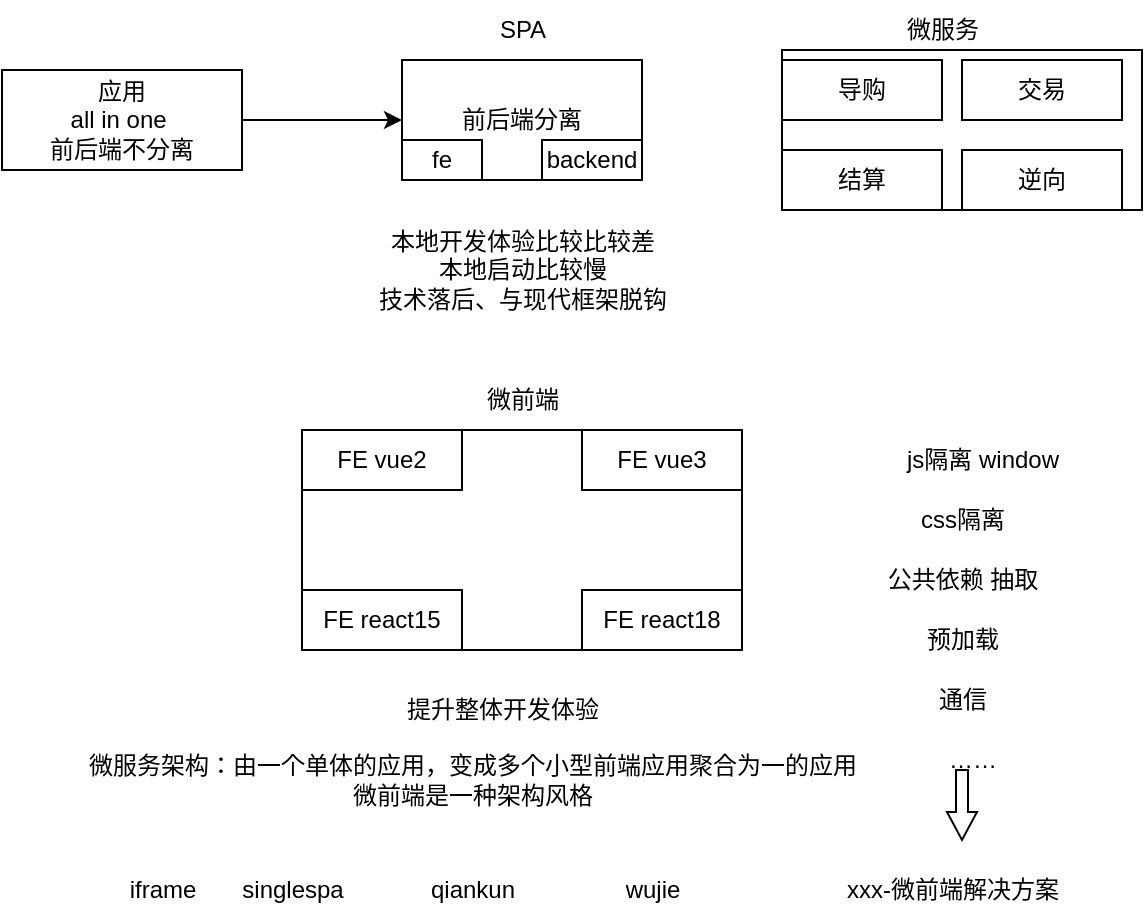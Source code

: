 <mxfile>
    <diagram id="P5W9ALmP14FbatzIrxCb" name="Page-1">
        <mxGraphModel dx="744" dy="310" grid="1" gridSize="10" guides="1" tooltips="1" connect="1" arrows="1" fold="1" page="1" pageScale="1" pageWidth="827" pageHeight="1169" math="0" shadow="0">
            <root>
                <mxCell id="0"/>
                <mxCell id="1" parent="0"/>
                <mxCell id="4" value="" style="edgeStyle=none;html=1;" edge="1" parent="1" source="2" target="3">
                    <mxGeometry relative="1" as="geometry"/>
                </mxCell>
                <mxCell id="2" value="应用&lt;br&gt;all in one&amp;nbsp;&lt;br&gt;前后端不分离" style="whiteSpace=wrap;html=1;" vertex="1" parent="1">
                    <mxGeometry x="50" y="40" width="120" height="50" as="geometry"/>
                </mxCell>
                <mxCell id="3" value="前后端分离&lt;br&gt;" style="whiteSpace=wrap;html=1;" vertex="1" parent="1">
                    <mxGeometry x="250" y="35" width="120" height="60" as="geometry"/>
                </mxCell>
                <mxCell id="5" value="SPA" style="text;html=1;align=center;verticalAlign=middle;resizable=0;points=[];autosize=1;strokeColor=none;fillColor=none;" vertex="1" parent="1">
                    <mxGeometry x="285" y="5" width="50" height="30" as="geometry"/>
                </mxCell>
                <mxCell id="6" value="fe" style="whiteSpace=wrap;html=1;" vertex="1" parent="1">
                    <mxGeometry x="250" y="75" width="40" height="20" as="geometry"/>
                </mxCell>
                <mxCell id="7" value="backend" style="whiteSpace=wrap;html=1;" vertex="1" parent="1">
                    <mxGeometry x="320" y="75" width="50" height="20" as="geometry"/>
                </mxCell>
                <mxCell id="8" value="本地开发体验比较比较差&lt;br&gt;本地启动比较慢&lt;br&gt;技术落后、与现代框架脱钩" style="text;html=1;align=center;verticalAlign=middle;resizable=0;points=[];autosize=1;strokeColor=none;fillColor=none;" vertex="1" parent="1">
                    <mxGeometry x="225" y="110" width="170" height="60" as="geometry"/>
                </mxCell>
                <mxCell id="9" value="" style="whiteSpace=wrap;html=1;" vertex="1" parent="1">
                    <mxGeometry x="440" y="30" width="180" height="80" as="geometry"/>
                </mxCell>
                <mxCell id="10" value="微服务" style="text;html=1;align=center;verticalAlign=middle;resizable=0;points=[];autosize=1;strokeColor=none;fillColor=none;" vertex="1" parent="1">
                    <mxGeometry x="490" y="5" width="60" height="30" as="geometry"/>
                </mxCell>
                <mxCell id="11" value="导购" style="whiteSpace=wrap;html=1;" vertex="1" parent="1">
                    <mxGeometry x="440" y="35" width="80" height="30" as="geometry"/>
                </mxCell>
                <mxCell id="12" value="交易" style="whiteSpace=wrap;html=1;" vertex="1" parent="1">
                    <mxGeometry x="530" y="35" width="80" height="30" as="geometry"/>
                </mxCell>
                <mxCell id="13" value="结算" style="whiteSpace=wrap;html=1;" vertex="1" parent="1">
                    <mxGeometry x="440" y="80" width="80" height="30" as="geometry"/>
                </mxCell>
                <mxCell id="14" value="逆向" style="whiteSpace=wrap;html=1;" vertex="1" parent="1">
                    <mxGeometry x="530" y="80" width="80" height="30" as="geometry"/>
                </mxCell>
                <mxCell id="15" value="微前端" style="text;html=1;align=center;verticalAlign=middle;resizable=0;points=[];autosize=1;strokeColor=none;fillColor=none;" vertex="1" parent="1">
                    <mxGeometry x="280" y="190" width="60" height="30" as="geometry"/>
                </mxCell>
                <mxCell id="16" value="" style="whiteSpace=wrap;html=1;" vertex="1" parent="1">
                    <mxGeometry x="200" y="220" width="220" height="110" as="geometry"/>
                </mxCell>
                <mxCell id="17" value="FE vue2" style="whiteSpace=wrap;html=1;" vertex="1" parent="1">
                    <mxGeometry x="200" y="220" width="80" height="30" as="geometry"/>
                </mxCell>
                <mxCell id="18" value="FE vue3" style="whiteSpace=wrap;html=1;" vertex="1" parent="1">
                    <mxGeometry x="340" y="220" width="80" height="30" as="geometry"/>
                </mxCell>
                <mxCell id="19" value="FE react15" style="whiteSpace=wrap;html=1;" vertex="1" parent="1">
                    <mxGeometry x="200" y="300" width="80" height="30" as="geometry"/>
                </mxCell>
                <mxCell id="20" value="FE react18" style="whiteSpace=wrap;html=1;" vertex="1" parent="1">
                    <mxGeometry x="340" y="300" width="80" height="30" as="geometry"/>
                </mxCell>
                <mxCell id="22" value="提升整体开发体验" style="text;html=1;align=center;verticalAlign=middle;resizable=0;points=[];autosize=1;strokeColor=none;fillColor=none;" vertex="1" parent="1">
                    <mxGeometry x="240" y="345" width="120" height="30" as="geometry"/>
                </mxCell>
                <mxCell id="23" value="微服务架构：由一个单体的应用，变成多个小型前端应用聚合为一的应用&lt;br&gt;微前端是一种架构风格" style="text;html=1;align=center;verticalAlign=middle;resizable=0;points=[];autosize=1;strokeColor=none;fillColor=none;" vertex="1" parent="1">
                    <mxGeometry x="80" y="375" width="410" height="40" as="geometry"/>
                </mxCell>
                <mxCell id="24" value="iframe" style="text;html=1;align=center;verticalAlign=middle;resizable=0;points=[];autosize=1;strokeColor=none;fillColor=none;" vertex="1" parent="1">
                    <mxGeometry x="100" y="435" width="60" height="30" as="geometry"/>
                </mxCell>
                <mxCell id="27" value="singlespa" style="text;html=1;align=center;verticalAlign=middle;resizable=0;points=[];autosize=1;strokeColor=none;fillColor=none;" vertex="1" parent="1">
                    <mxGeometry x="160" y="435" width="70" height="30" as="geometry"/>
                </mxCell>
                <mxCell id="28" value="qiankun" style="text;html=1;align=center;verticalAlign=middle;resizable=0;points=[];autosize=1;strokeColor=none;fillColor=none;" vertex="1" parent="1">
                    <mxGeometry x="250" y="435" width="70" height="30" as="geometry"/>
                </mxCell>
                <mxCell id="29" value="wujie" style="text;html=1;align=center;verticalAlign=middle;resizable=0;points=[];autosize=1;strokeColor=none;fillColor=none;" vertex="1" parent="1">
                    <mxGeometry x="350" y="435" width="50" height="30" as="geometry"/>
                </mxCell>
                <mxCell id="31" value="js隔离 window" style="text;html=1;align=center;verticalAlign=middle;resizable=0;points=[];autosize=1;strokeColor=none;fillColor=none;" vertex="1" parent="1">
                    <mxGeometry x="490" y="220" width="100" height="30" as="geometry"/>
                </mxCell>
                <mxCell id="32" value="css隔离" style="text;html=1;align=center;verticalAlign=middle;resizable=0;points=[];autosize=1;strokeColor=none;fillColor=none;" vertex="1" parent="1">
                    <mxGeometry x="495" y="250" width="70" height="30" as="geometry"/>
                </mxCell>
                <mxCell id="33" value="公共依赖 抽取" style="text;html=1;align=center;verticalAlign=middle;resizable=0;points=[];autosize=1;strokeColor=none;fillColor=none;" vertex="1" parent="1">
                    <mxGeometry x="480" y="280" width="100" height="30" as="geometry"/>
                </mxCell>
                <mxCell id="35" value="预加载" style="text;html=1;align=center;verticalAlign=middle;resizable=0;points=[];autosize=1;strokeColor=none;fillColor=none;" vertex="1" parent="1">
                    <mxGeometry x="500" y="310" width="60" height="30" as="geometry"/>
                </mxCell>
                <mxCell id="37" value="通信" style="text;html=1;align=center;verticalAlign=middle;resizable=0;points=[];autosize=1;strokeColor=none;fillColor=none;" vertex="1" parent="1">
                    <mxGeometry x="505" y="340" width="50" height="30" as="geometry"/>
                </mxCell>
                <mxCell id="38" value="……" style="text;html=1;align=center;verticalAlign=middle;resizable=0;points=[];autosize=1;strokeColor=none;fillColor=none;" vertex="1" parent="1">
                    <mxGeometry x="510" y="370" width="50" height="30" as="geometry"/>
                </mxCell>
                <mxCell id="39" value="xxx-微前端解决方案" style="text;html=1;align=center;verticalAlign=middle;resizable=0;points=[];autosize=1;strokeColor=none;fillColor=none;" vertex="1" parent="1">
                    <mxGeometry x="460" y="435" width="130" height="30" as="geometry"/>
                </mxCell>
                <mxCell id="40" value="" style="shape=singleArrow;whiteSpace=wrap;html=1;arrowWidth=0.4;arrowSize=0.4;rotation=90;" vertex="1" parent="1">
                    <mxGeometry x="512.5" y="400" width="35" height="15" as="geometry"/>
                </mxCell>
            </root>
        </mxGraphModel>
    </diagram>
    <diagram id="LndGD-OFCyUSKT39owJC" name="Page-2">
        <mxGraphModel dx="744" dy="310" grid="1" gridSize="10" guides="1" tooltips="1" connect="1" arrows="1" fold="1" page="1" pageScale="1" pageWidth="827" pageHeight="1169" math="0" shadow="0">
            <root>
                <mxCell id="0"/>
                <mxCell id="1" parent="0"/>
                <mxCell id="YBiUGCYF8BS4bJ9eaM8P-1" value="" style="whiteSpace=wrap;html=1;" vertex="1" parent="1">
                    <mxGeometry x="120" y="40" width="470" height="270" as="geometry"/>
                </mxCell>
                <mxCell id="YBiUGCYF8BS4bJ9eaM8P-2" value="aa.com" style="text;html=1;align=center;verticalAlign=middle;resizable=0;points=[];autosize=1;strokeColor=none;fillColor=none;" vertex="1" parent="1">
                    <mxGeometry x="300" y="40" width="60" height="30" as="geometry"/>
                </mxCell>
                <mxCell id="YBiUGCYF8BS4bJ9eaM8P-3" value="菜单" style="whiteSpace=wrap;html=1;" vertex="1" parent="1">
                    <mxGeometry x="130" y="40" width="120" height="260" as="geometry"/>
                </mxCell>
                <mxCell id="YBiUGCYF8BS4bJ9eaM8P-5" value="bb.com" style="shape=process;whiteSpace=wrap;html=1;backgroundOutline=1;" vertex="1" parent="1">
                    <mxGeometry x="260" y="100" width="320" height="200" as="geometry"/>
                </mxCell>
            </root>
        </mxGraphModel>
    </diagram>
    <diagram id="FTW3q3ch7w_rh1uWX4FH" name="Page-3">
        <mxGraphModel dx="744" dy="310" grid="1" gridSize="10" guides="1" tooltips="1" connect="1" arrows="1" fold="1" page="1" pageScale="1" pageWidth="827" pageHeight="1169" math="0" shadow="0">
            <root>
                <mxCell id="0"/>
                <mxCell id="1" parent="0"/>
                <mxCell id="1SPr1nkOrxoUm3XwCjQy-5" style="edgeStyle=none;html=1;" edge="1" parent="1" source="1SPr1nkOrxoUm3XwCjQy-1" target="1SPr1nkOrxoUm3XwCjQy-2">
                    <mxGeometry relative="1" as="geometry"/>
                </mxCell>
                <mxCell id="1SPr1nkOrxoUm3XwCjQy-1" value="注册所有APP" style="whiteSpace=wrap;html=1;" vertex="1" parent="1">
                    <mxGeometry x="290" y="10" width="100" height="30" as="geometry"/>
                </mxCell>
                <mxCell id="1SPr1nkOrxoUm3XwCjQy-8" value="" style="edgeStyle=none;html=1;" edge="1" parent="1" source="1SPr1nkOrxoUm3XwCjQy-2" target="1SPr1nkOrxoUm3XwCjQy-7">
                    <mxGeometry relative="1" as="geometry"/>
                </mxCell>
                <mxCell id="1SPr1nkOrxoUm3XwCjQy-2" value="等待" style="ellipse;whiteSpace=wrap;html=1;" vertex="1" parent="1">
                    <mxGeometry x="305" y="80" width="70" height="60" as="geometry"/>
                </mxCell>
                <mxCell id="1SPr1nkOrxoUm3XwCjQy-4" style="edgeStyle=none;html=1;" edge="1" parent="1" source="1SPr1nkOrxoUm3XwCjQy-3">
                    <mxGeometry relative="1" as="geometry">
                        <mxPoint x="380" y="110" as="targetPoint"/>
                    </mxGeometry>
                </mxCell>
                <mxCell id="1SPr1nkOrxoUm3XwCjQy-3" value="url变化" style="whiteSpace=wrap;html=1;" vertex="1" parent="1">
                    <mxGeometry x="470" y="70" width="120" height="60" as="geometry"/>
                </mxCell>
                <mxCell id="1SPr1nkOrxoUm3XwCjQy-12" style="edgeStyle=none;html=1;" edge="1" parent="1" source="1SPr1nkOrxoUm3XwCjQy-7" target="1SPr1nkOrxoUm3XwCjQy-10">
                    <mxGeometry relative="1" as="geometry"/>
                </mxCell>
                <mxCell id="1SPr1nkOrxoUm3XwCjQy-7" value="哪个app激活？" style="rhombus;whiteSpace=wrap;html=1;" vertex="1" parent="1">
                    <mxGeometry x="275" y="170" width="130" height="80" as="geometry"/>
                </mxCell>
                <mxCell id="1SPr1nkOrxoUm3XwCjQy-13" style="edgeStyle=none;html=1;" edge="1" parent="1" source="1SPr1nkOrxoUm3XwCjQy-10" target="1SPr1nkOrxoUm3XwCjQy-11">
                    <mxGeometry relative="1" as="geometry"/>
                </mxCell>
                <mxCell id="1SPr1nkOrxoUm3XwCjQy-10" value="找到对应的子app" style="whiteSpace=wrap;html=1;" vertex="1" parent="1">
                    <mxGeometry x="290" y="270" width="120" height="30" as="geometry"/>
                </mxCell>
                <mxCell id="1SPr1nkOrxoUm3XwCjQy-11" value="开始执行生命周期流程&lt;br&gt;bootstrap =》 mount =》 unmount" style="whiteSpace=wrap;html=1;" vertex="1" parent="1">
                    <mxGeometry x="275" y="350" width="120" height="60" as="geometry"/>
                </mxCell>
            </root>
        </mxGraphModel>
    </diagram>
    <diagram id="yoerDXqHl6EjYISk38Fj" name="Page-4">
        <mxGraphModel dx="1353" dy="564" grid="1" gridSize="10" guides="1" tooltips="1" connect="1" arrows="1" fold="1" page="1" pageScale="1" pageWidth="827" pageHeight="1169" math="0" shadow="0">
            <root>
                <mxCell id="0"/>
                <mxCell id="1" parent="0"/>
                <mxCell id="r4JmnmwSuR79pLpREa6m-1" value="主应用" style="whiteSpace=wrap;html=1;" vertex="1" parent="1">
                    <mxGeometry x="50" width="120" height="60" as="geometry"/>
                </mxCell>
                <mxCell id="r4JmnmwSuR79pLpREa6m-3" value="注册观察者A&lt;br&gt;onGlobalStateChange" style="ellipse;whiteSpace=wrap;html=1;" vertex="1" parent="1">
                    <mxGeometry x="20" y="120" width="190" height="80" as="geometry"/>
                </mxCell>
                <mxCell id="r4JmnmwSuR79pLpREa6m-4" value="子应用" style="whiteSpace=wrap;html=1;" vertex="1" parent="1">
                    <mxGeometry x="480" y="10" width="120" height="60" as="geometry"/>
                </mxCell>
                <mxCell id="r4JmnmwSuR79pLpREa6m-5" value="子应用" style="whiteSpace=wrap;html=1;" vertex="1" parent="1">
                    <mxGeometry x="630" y="10" width="120" height="60" as="geometry"/>
                </mxCell>
                <mxCell id="r4JmnmwSuR79pLpREa6m-7" value="注册观察者B&lt;br&gt;onGlobalStateChange" style="ellipse;whiteSpace=wrap;html=1;" vertex="1" parent="1">
                    <mxGeometry x="430" y="130" width="190" height="80" as="geometry"/>
                </mxCell>
                <mxCell id="r4JmnmwSuR79pLpREa6m-8" value="注册观察者C&lt;br&gt;onGlobalStateChange" style="ellipse;whiteSpace=wrap;html=1;" vertex="1" parent="1">
                    <mxGeometry x="640" y="130" width="187" height="80" as="geometry"/>
                </mxCell>
                <mxCell id="r4JmnmwSuR79pLpREa6m-15" style="edgeStyle=none;html=1;" edge="1" parent="1" source="r4JmnmwSuR79pLpREa6m-9" target="r4JmnmwSuR79pLpREa6m-3">
                    <mxGeometry relative="1" as="geometry"/>
                </mxCell>
                <mxCell id="r4JmnmwSuR79pLpREa6m-16" style="edgeStyle=none;html=1;" edge="1" parent="1" source="r4JmnmwSuR79pLpREa6m-9" target="r4JmnmwSuR79pLpREa6m-7">
                    <mxGeometry relative="1" as="geometry"/>
                </mxCell>
                <mxCell id="r4JmnmwSuR79pLpREa6m-17" style="edgeStyle=none;html=1;" edge="1" parent="1" source="r4JmnmwSuR79pLpREa6m-9" target="r4JmnmwSuR79pLpREa6m-8">
                    <mxGeometry relative="1" as="geometry"/>
                </mxCell>
                <mxCell id="r4JmnmwSuR79pLpREa6m-9" value="观察者池子&lt;br&gt;ABC" style="whiteSpace=wrap;html=1;" vertex="1" parent="1">
                    <mxGeometry x="250" y="260" width="120" height="40" as="geometry"/>
                </mxCell>
                <mxCell id="r4JmnmwSuR79pLpREa6m-13" style="edgeStyle=none;html=1;entryX=0.5;entryY=1;entryDx=0;entryDy=0;" edge="1" parent="1" source="r4JmnmwSuR79pLpREa6m-10" target="r4JmnmwSuR79pLpREa6m-9">
                    <mxGeometry relative="1" as="geometry"/>
                </mxCell>
                <mxCell id="r4JmnmwSuR79pLpREa6m-14" value="notify" style="edgeLabel;html=1;align=center;verticalAlign=middle;resizable=0;points=[];" vertex="1" connectable="0" parent="r4JmnmwSuR79pLpREa6m-13">
                    <mxGeometry x="-0.028" relative="1" as="geometry">
                        <mxPoint as="offset"/>
                    </mxGeometry>
                </mxCell>
                <mxCell id="r4JmnmwSuR79pLpREa6m-10" value="全局状态池&lt;br&gt;globalState" style="whiteSpace=wrap;html=1;" vertex="1" parent="1">
                    <mxGeometry x="240" y="380" width="120" height="60" as="geometry"/>
                </mxCell>
                <mxCell id="r4JmnmwSuR79pLpREa6m-12" style="edgeStyle=none;html=1;entryX=0.5;entryY=1;entryDx=0;entryDy=0;" edge="1" parent="1" source="r4JmnmwSuR79pLpREa6m-11" target="r4JmnmwSuR79pLpREa6m-10">
                    <mxGeometry relative="1" as="geometry"/>
                </mxCell>
                <mxCell id="r4JmnmwSuR79pLpREa6m-11" value="主应用/子应用&lt;br&gt;更新state&lt;br&gt;setGlobalState" style="whiteSpace=wrap;html=1;" vertex="1" parent="1">
                    <mxGeometry x="240" y="520" width="120" height="60" as="geometry"/>
                </mxCell>
            </root>
        </mxGraphModel>
    </diagram>
    <diagram id="Okj7u4A5TH3n_bK2b4P6" name="Page-5">
        <mxGraphModel dx="701" dy="388" grid="1" gridSize="10" guides="1" tooltips="1" connect="1" arrows="1" fold="1" page="1" pageScale="1" pageWidth="827" pageHeight="1169" math="0" shadow="0">
            <root>
                <mxCell id="0"/>
                <mxCell id="1" parent="0"/>
                <mxCell id="G8w07dEaMeVd3sbzOOYo-3" value="" style="whiteSpace=wrap;html=1;fontStyle=1" vertex="1" parent="1">
                    <mxGeometry x="150" y="50" width="370" height="200" as="geometry"/>
                </mxCell>
                <mxCell id="G8w07dEaMeVd3sbzOOYo-4" value="应用A：http://hostA/pathA/#hashA" style="text;html=1;align=center;verticalAlign=middle;resizable=0;points=[];autosize=1;strokeColor=none;fillColor=none;" vertex="1" parent="1">
                    <mxGeometry x="185" y="25" width="210" height="30" as="geometry"/>
                </mxCell>
                <mxCell id="G8w07dEaMeVd3sbzOOYo-22" style="edgeStyle=none;html=1;entryX=0;entryY=0.5;entryDx=0;entryDy=0;" edge="1" parent="1" source="G8w07dEaMeVd3sbzOOYo-5" target="G8w07dEaMeVd3sbzOOYo-21">
                    <mxGeometry relative="1" as="geometry"/>
                </mxCell>
                <mxCell id="G8w07dEaMeVd3sbzOOYo-5" value="Dom&lt;br&gt;Tree" style="whiteSpace=wrap;html=1;" vertex="1" parent="1">
                    <mxGeometry x="50" y="60" width="70" height="190" as="geometry"/>
                </mxCell>
                <mxCell id="G8w07dEaMeVd3sbzOOYo-6" value="window" style="whiteSpace=wrap;html=1;" vertex="1" parent="1">
                    <mxGeometry x="530" y="55" width="80" height="190" as="geometry"/>
                </mxCell>
                <mxCell id="G8w07dEaMeVd3sbzOOYo-7" value="" style="whiteSpace=wrap;html=1;" vertex="1" parent="1">
                    <mxGeometry x="190" y="192.5" width="290" height="45" as="geometry"/>
                </mxCell>
                <mxCell id="G8w07dEaMeVd3sbzOOYo-8" value="应用B" style="text;html=1;align=center;verticalAlign=middle;resizable=0;points=[];autosize=1;strokeColor=none;fillColor=none;" vertex="1" parent="1">
                    <mxGeometry x="170" y="200" width="60" height="30" as="geometry"/>
                </mxCell>
                <mxCell id="G8w07dEaMeVd3sbzOOYo-10" value="http://hostB/patchB/#hashB" style="text;html=1;align=center;verticalAlign=middle;resizable=0;points=[];autosize=1;strokeColor=none;fillColor=none;" vertex="1" parent="1">
                    <mxGeometry x="244" y="250" width="170" height="30" as="geometry"/>
                </mxCell>
                <mxCell id="G8w07dEaMeVd3sbzOOYo-18" value="写入" style="edgeStyle=none;html=1;" edge="1" parent="1" source="G8w07dEaMeVd3sbzOOYo-12" target="G8w07dEaMeVd3sbzOOYo-17">
                    <mxGeometry relative="1" as="geometry"/>
                </mxCell>
                <mxCell id="G8w07dEaMeVd3sbzOOYo-12" value="html(dom css iframe)" style="text;html=1;align=center;verticalAlign=middle;resizable=0;points=[];autosize=1;strokeColor=none;fillColor=none;" vertex="1" parent="1">
                    <mxGeometry x="220" y="200" width="140" height="30" as="geometry"/>
                </mxCell>
                <mxCell id="G8w07dEaMeVd3sbzOOYo-16" value="运行" style="edgeStyle=none;html=1;entryX=0.542;entryY=-0.067;entryDx=0;entryDy=0;entryPerimeter=0;" edge="1" parent="1" source="G8w07dEaMeVd3sbzOOYo-13" target="G8w07dEaMeVd3sbzOOYo-15">
                    <mxGeometry relative="1" as="geometry"/>
                </mxCell>
                <mxCell id="G8w07dEaMeVd3sbzOOYo-13" value="js" style="text;html=1;align=center;verticalAlign=middle;resizable=0;points=[];autosize=1;strokeColor=none;fillColor=none;" vertex="1" parent="1">
                    <mxGeometry x="420" y="200" width="30" height="30" as="geometry"/>
                </mxCell>
                <mxCell id="G8w07dEaMeVd3sbzOOYo-19" style="edgeStyle=none;html=1;entryX=1;entryY=0.5;entryDx=0;entryDy=0;" edge="1" parent="1" source="G8w07dEaMeVd3sbzOOYo-14" target="G8w07dEaMeVd3sbzOOYo-17">
                    <mxGeometry relative="1" as="geometry"/>
                </mxCell>
                <mxCell id="G8w07dEaMeVd3sbzOOYo-20" value="劫持 document location" style="edgeLabel;html=1;align=center;verticalAlign=middle;resizable=0;points=[];" vertex="1" connectable="0" parent="G8w07dEaMeVd3sbzOOYo-19">
                    <mxGeometry x="0.006" y="-2" relative="1" as="geometry">
                        <mxPoint x="-2" y="-28" as="offset"/>
                    </mxGeometry>
                </mxCell>
                <mxCell id="G8w07dEaMeVd3sbzOOYo-14" value="iframe" style="whiteSpace=wrap;html=1;" vertex="1" parent="1">
                    <mxGeometry x="375" y="100" width="120" height="40" as="geometry"/>
                </mxCell>
                <mxCell id="G8w07dEaMeVd3sbzOOYo-15" value="http://hostA/patchB/#/hashB" style="text;html=1;align=center;verticalAlign=middle;resizable=0;points=[];autosize=1;strokeColor=none;fillColor=none;" vertex="1" parent="1">
                    <mxGeometry x="350" y="135" width="170" height="30" as="geometry"/>
                </mxCell>
                <mxCell id="G8w07dEaMeVd3sbzOOYo-17" value="shadowRoot" style="whiteSpace=wrap;html=1;" vertex="1" parent="1">
                    <mxGeometry x="170" y="110" width="100" height="40" as="geometry"/>
                </mxCell>
                <mxCell id="G8w07dEaMeVd3sbzOOYo-23" style="edgeStyle=none;html=1;entryX=0.5;entryY=0;entryDx=0;entryDy=0;" edge="1" parent="1" source="G8w07dEaMeVd3sbzOOYo-21" target="G8w07dEaMeVd3sbzOOYo-17">
                    <mxGeometry relative="1" as="geometry"/>
                </mxCell>
                <mxCell id="G8w07dEaMeVd3sbzOOYo-25" style="edgeStyle=none;html=1;entryX=0.5;entryY=0;entryDx=0;entryDy=0;" edge="1" parent="1" source="G8w07dEaMeVd3sbzOOYo-21" target="G8w07dEaMeVd3sbzOOYo-24">
                    <mxGeometry relative="1" as="geometry"/>
                </mxCell>
                <mxCell id="G8w07dEaMeVd3sbzOOYo-21" value="容器" style="whiteSpace=wrap;html=1;" vertex="1" parent="1">
                    <mxGeometry x="154" y="55" width="76" height="15" as="geometry"/>
                </mxCell>
                <mxCell id="G8w07dEaMeVd3sbzOOYo-24" value="子应用C" style="whiteSpace=wrap;html=1;" vertex="1" parent="1">
                    <mxGeometry x="124" y="300" width="120" height="60" as="geometry"/>
                </mxCell>
                <mxCell id="G8w07dEaMeVd3sbzOOYo-26" value="解决了白屏问题" style="text;html=1;align=center;verticalAlign=middle;resizable=0;points=[];autosize=1;strokeColor=none;fillColor=none;" vertex="1" parent="1">
                    <mxGeometry x="610" y="170" width="110" height="30" as="geometry"/>
                </mxCell>
                <mxCell id="G8w07dEaMeVd3sbzOOYo-27" value="弹框问题" style="text;html=1;align=center;verticalAlign=middle;resizable=0;points=[];autosize=1;strokeColor=none;fillColor=none;" vertex="1" parent="1">
                    <mxGeometry x="630" y="90" width="70" height="30" as="geometry"/>
                </mxCell>
                <mxCell id="G8w07dEaMeVd3sbzOOYo-28" value="路由状态" style="text;html=1;align=center;verticalAlign=middle;resizable=0;points=[];autosize=1;strokeColor=none;fillColor=none;" vertex="1" parent="1">
                    <mxGeometry x="630" y="130" width="70" height="30" as="geometry"/>
                </mxCell>
                <mxCell id="G8w07dEaMeVd3sbzOOYo-29" value="预加载：requestidlecallback 其他子应用资源" style="text;html=1;align=center;verticalAlign=middle;resizable=0;points=[];autosize=1;strokeColor=none;fillColor=none;" vertex="1" parent="1">
                    <mxGeometry x="284" y="300" width="260" height="30" as="geometry"/>
                </mxCell>
                <mxCell id="G8w07dEaMeVd3sbzOOYo-30" value="通信机制：&lt;br&gt;1. props注入&lt;br&gt;2. eventbus 通信机制&lt;br&gt;&lt;br&gt;体积：27kb" style="text;html=1;align=center;verticalAlign=middle;resizable=0;points=[];autosize=1;strokeColor=none;fillColor=none;" vertex="1" parent="1">
                    <mxGeometry x="265" y="315" width="140" height="90" as="geometry"/>
                </mxCell>
                <mxCell id="G8w07dEaMeVd3sbzOOYo-31" value="wejie-core" style="whiteSpace=wrap;html=1;" vertex="1" parent="1">
                    <mxGeometry x="135" y="660" width="120" height="60" as="geometry"/>
                </mxCell>
                <mxCell id="G8w07dEaMeVd3sbzOOYo-32" value="wejie-vue2" style="whiteSpace=wrap;html=1;" vertex="1" parent="1">
                    <mxGeometry x="100" y="555" width="120" height="60" as="geometry"/>
                </mxCell>
                <mxCell id="G8w07dEaMeVd3sbzOOYo-33" value="应用层" style="text;html=1;align=center;verticalAlign=middle;resizable=0;points=[];autosize=1;strokeColor=none;fillColor=none;" vertex="1" parent="1">
                    <mxGeometry x="30" y="575" width="60" height="30" as="geometry"/>
                </mxCell>
                <mxCell id="G8w07dEaMeVd3sbzOOYo-34" value="wejie-vue3" style="whiteSpace=wrap;html=1;" vertex="1" parent="1">
                    <mxGeometry x="255" y="555" width="120" height="60" as="geometry"/>
                </mxCell>
                <mxCell id="G8w07dEaMeVd3sbzOOYo-36" value="wejie-react" style="whiteSpace=wrap;html=1;" vertex="1" parent="1">
                    <mxGeometry x="400" y="555" width="120" height="60" as="geometry"/>
                </mxCell>
                <mxCell id="G8w07dEaMeVd3sbzOOYo-37" value="核心层" style="text;html=1;align=center;verticalAlign=middle;resizable=0;points=[];autosize=1;strokeColor=none;fillColor=none;" vertex="1" parent="1">
                    <mxGeometry x="40" y="675" width="60" height="30" as="geometry"/>
                </mxCell>
            </root>
        </mxGraphModel>
    </diagram>
</mxfile>